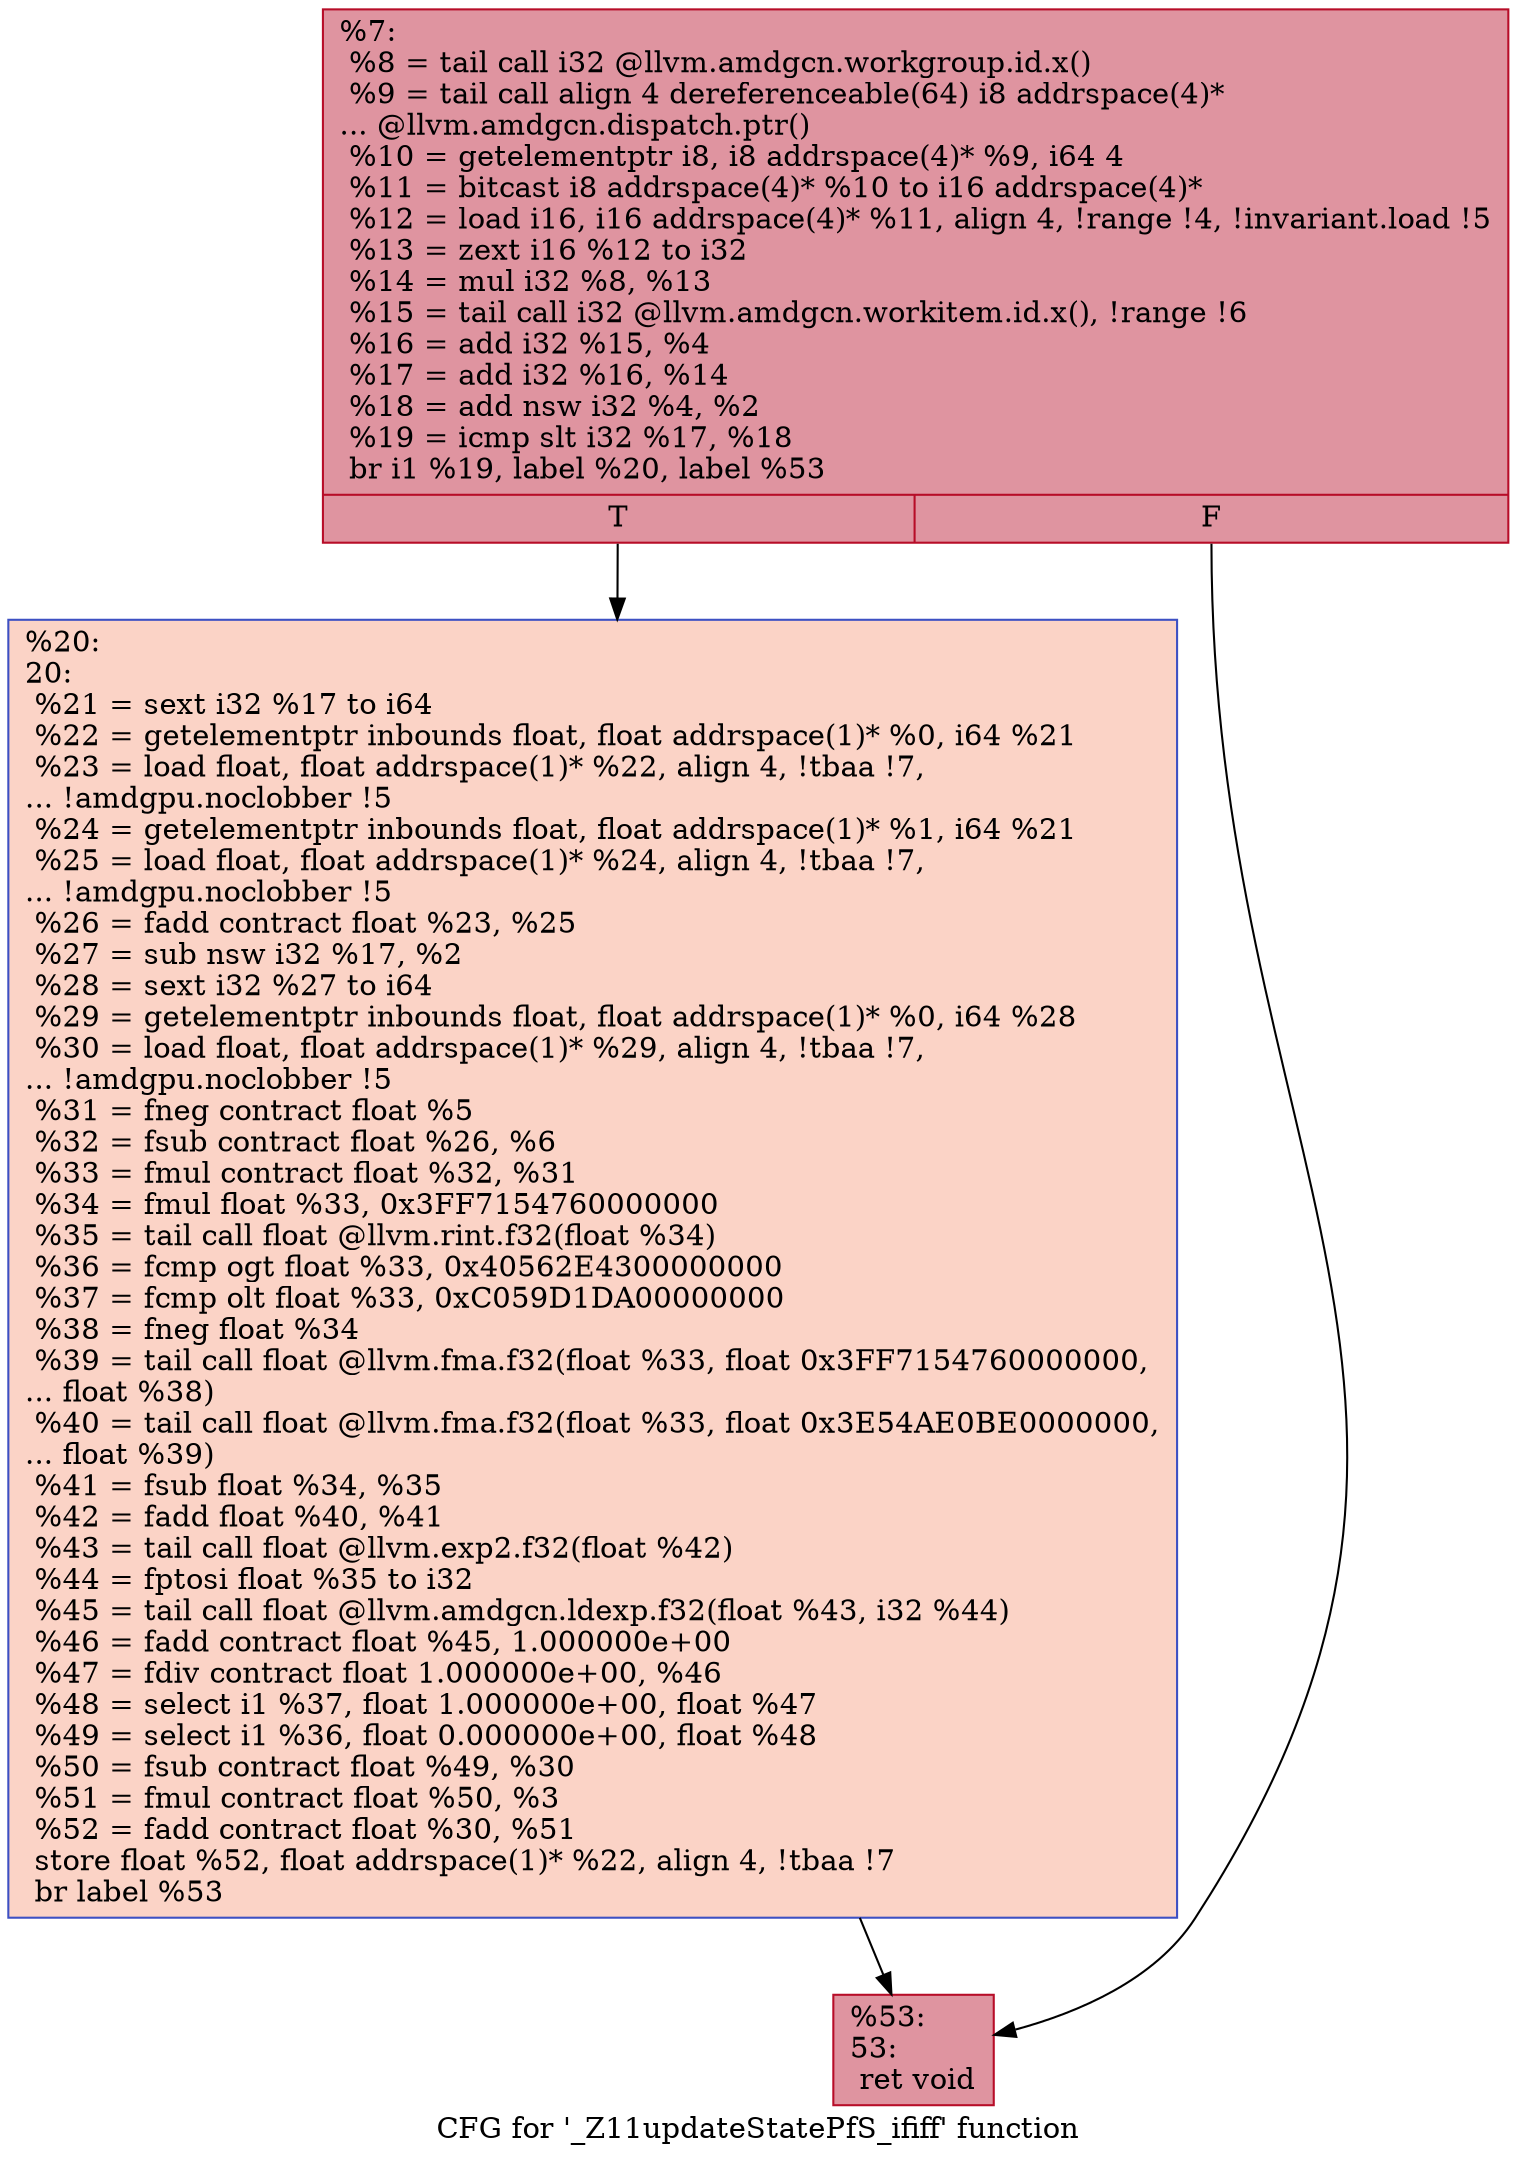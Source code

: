 digraph "CFG for '_Z11updateStatePfS_ififf' function" {
	label="CFG for '_Z11updateStatePfS_ififf' function";

	Node0x48a8920 [shape=record,color="#b70d28ff", style=filled, fillcolor="#b70d2870",label="{%7:\l  %8 = tail call i32 @llvm.amdgcn.workgroup.id.x()\l  %9 = tail call align 4 dereferenceable(64) i8 addrspace(4)*\l... @llvm.amdgcn.dispatch.ptr()\l  %10 = getelementptr i8, i8 addrspace(4)* %9, i64 4\l  %11 = bitcast i8 addrspace(4)* %10 to i16 addrspace(4)*\l  %12 = load i16, i16 addrspace(4)* %11, align 4, !range !4, !invariant.load !5\l  %13 = zext i16 %12 to i32\l  %14 = mul i32 %8, %13\l  %15 = tail call i32 @llvm.amdgcn.workitem.id.x(), !range !6\l  %16 = add i32 %15, %4\l  %17 = add i32 %16, %14\l  %18 = add nsw i32 %4, %2\l  %19 = icmp slt i32 %17, %18\l  br i1 %19, label %20, label %53\l|{<s0>T|<s1>F}}"];
	Node0x48a8920:s0 -> Node0x48aa970;
	Node0x48a8920:s1 -> Node0x48aaa00;
	Node0x48aa970 [shape=record,color="#3d50c3ff", style=filled, fillcolor="#f59c7d70",label="{%20:\l20:                                               \l  %21 = sext i32 %17 to i64\l  %22 = getelementptr inbounds float, float addrspace(1)* %0, i64 %21\l  %23 = load float, float addrspace(1)* %22, align 4, !tbaa !7,\l... !amdgpu.noclobber !5\l  %24 = getelementptr inbounds float, float addrspace(1)* %1, i64 %21\l  %25 = load float, float addrspace(1)* %24, align 4, !tbaa !7,\l... !amdgpu.noclobber !5\l  %26 = fadd contract float %23, %25\l  %27 = sub nsw i32 %17, %2\l  %28 = sext i32 %27 to i64\l  %29 = getelementptr inbounds float, float addrspace(1)* %0, i64 %28\l  %30 = load float, float addrspace(1)* %29, align 4, !tbaa !7,\l... !amdgpu.noclobber !5\l  %31 = fneg contract float %5\l  %32 = fsub contract float %26, %6\l  %33 = fmul contract float %32, %31\l  %34 = fmul float %33, 0x3FF7154760000000\l  %35 = tail call float @llvm.rint.f32(float %34)\l  %36 = fcmp ogt float %33, 0x40562E4300000000\l  %37 = fcmp olt float %33, 0xC059D1DA00000000\l  %38 = fneg float %34\l  %39 = tail call float @llvm.fma.f32(float %33, float 0x3FF7154760000000,\l... float %38)\l  %40 = tail call float @llvm.fma.f32(float %33, float 0x3E54AE0BE0000000,\l... float %39)\l  %41 = fsub float %34, %35\l  %42 = fadd float %40, %41\l  %43 = tail call float @llvm.exp2.f32(float %42)\l  %44 = fptosi float %35 to i32\l  %45 = tail call float @llvm.amdgcn.ldexp.f32(float %43, i32 %44)\l  %46 = fadd contract float %45, 1.000000e+00\l  %47 = fdiv contract float 1.000000e+00, %46\l  %48 = select i1 %37, float 1.000000e+00, float %47\l  %49 = select i1 %36, float 0.000000e+00, float %48\l  %50 = fsub contract float %49, %30\l  %51 = fmul contract float %50, %3\l  %52 = fadd contract float %30, %51\l  store float %52, float addrspace(1)* %22, align 4, !tbaa !7\l  br label %53\l}"];
	Node0x48aa970 -> Node0x48aaa00;
	Node0x48aaa00 [shape=record,color="#b70d28ff", style=filled, fillcolor="#b70d2870",label="{%53:\l53:                                               \l  ret void\l}"];
}
